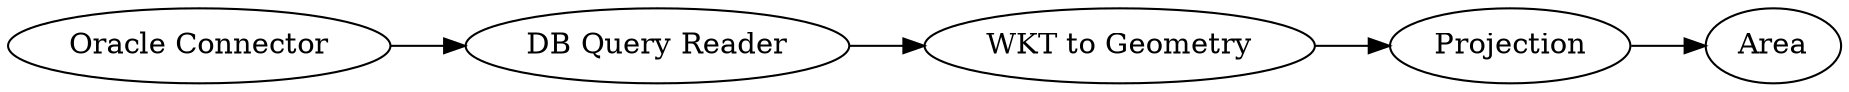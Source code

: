 digraph {
	3 -> 27
	27 -> 32
	33 -> 35
	32 -> 33
	27 [label="DB Query Reader"]
	35 [label=Area]
	33 [label=Projection]
	32 [label="WKT to Geometry"]
	3 [label="Oracle Connector"]
	rankdir=LR
}
